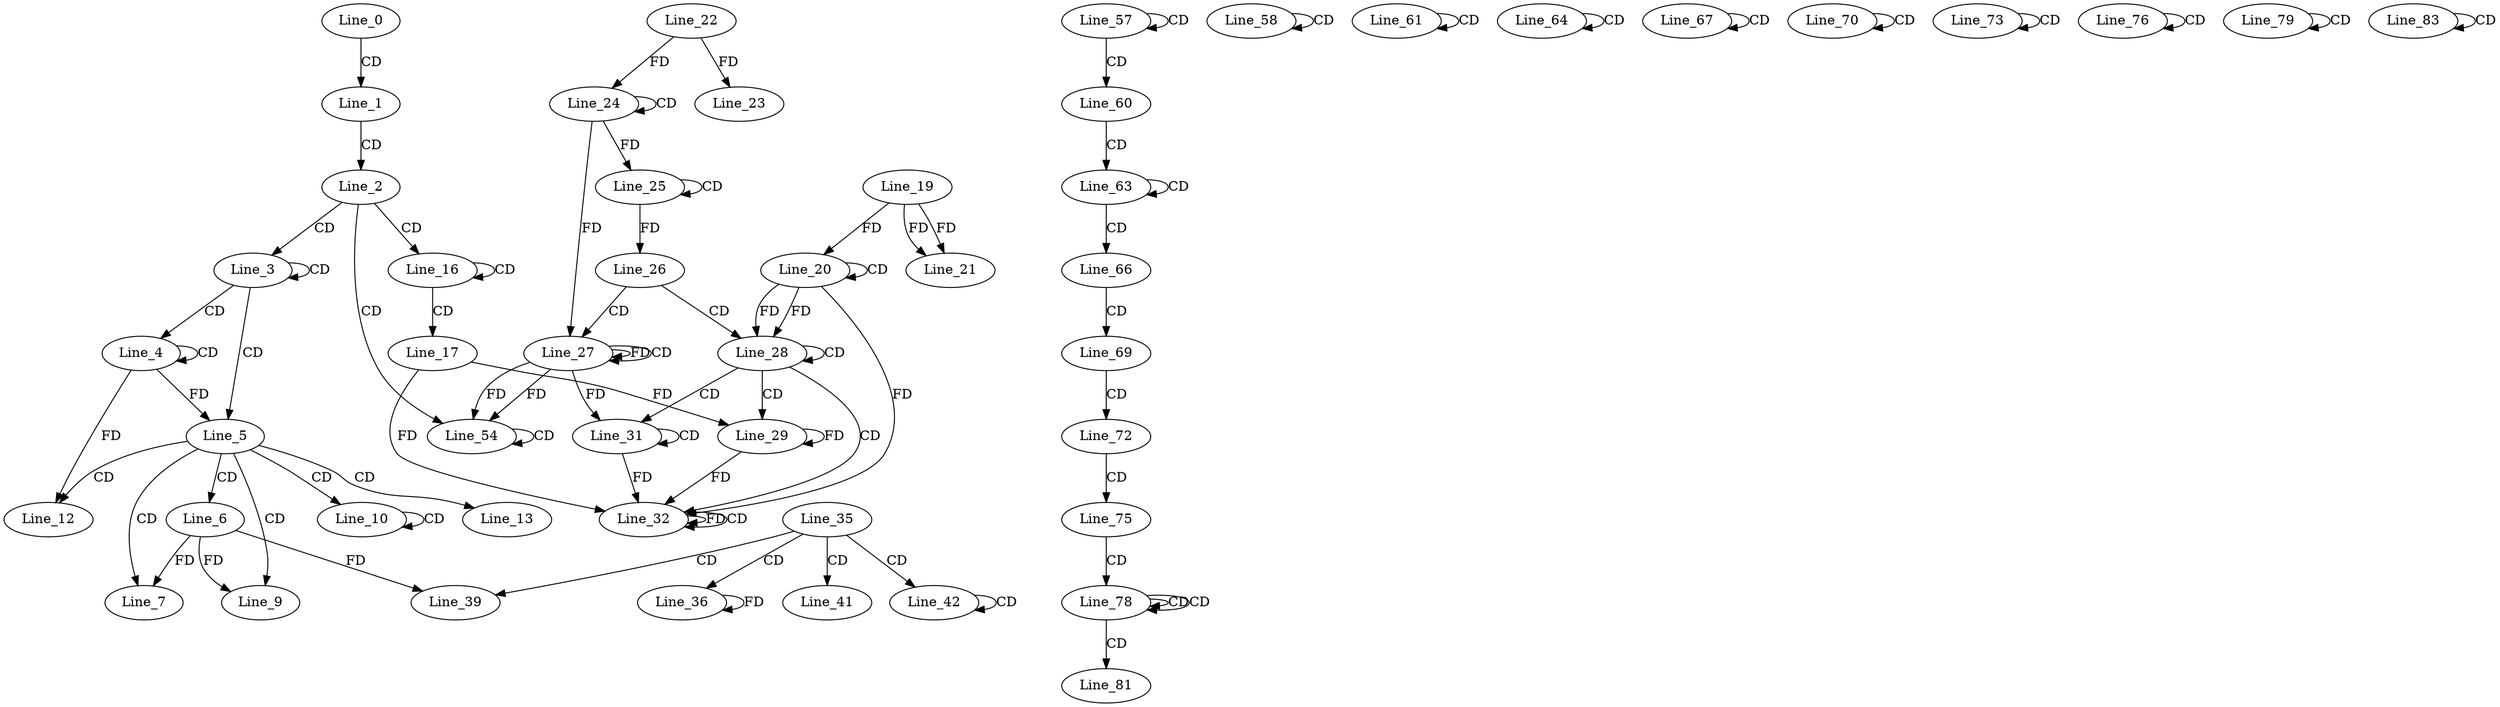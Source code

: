 digraph G {
  Line_0;
  Line_1;
  Line_2;
  Line_3;
  Line_3;
  Line_4;
  Line_4;
  Line_5;
  Line_6;
  Line_7;
  Line_9;
  Line_9;
  Line_10;
  Line_10;
  Line_12;
  Line_12;
  Line_13;
  Line_16;
  Line_16;
  Line_17;
  Line_20;
  Line_20;
  Line_19;
  Line_21;
  Line_21;
  Line_22;
  Line_23;
  Line_24;
  Line_24;
  Line_25;
  Line_25;
  Line_26;
  Line_27;
  Line_27;
  Line_28;
  Line_28;
  Line_29;
  Line_31;
  Line_31;
  Line_31;
  Line_32;
  Line_32;
  Line_35;
  Line_36;
  Line_39;
  Line_41;
  Line_41;
  Line_42;
  Line_42;
  Line_54;
  Line_54;
  Line_57;
  Line_57;
  Line_58;
  Line_58;
  Line_57;
  Line_60;
  Line_61;
  Line_61;
  Line_63;
  Line_63;
  Line_63;
  Line_64;
  Line_64;
  Line_66;
  Line_67;
  Line_67;
  Line_69;
  Line_70;
  Line_70;
  Line_72;
  Line_73;
  Line_73;
  Line_75;
  Line_76;
  Line_76;
  Line_78;
  Line_78;
  Line_78;
  Line_78;
  Line_78;
  Line_79;
  Line_79;
  Line_81;
  Line_83;
  Line_83;
  Line_0 -> Line_1 [ label="CD" ];
  Line_1 -> Line_2 [ label="CD" ];
  Line_2 -> Line_3 [ label="CD" ];
  Line_3 -> Line_3 [ label="CD" ];
  Line_3 -> Line_4 [ label="CD" ];
  Line_4 -> Line_4 [ label="CD" ];
  Line_3 -> Line_5 [ label="CD" ];
  Line_4 -> Line_5 [ label="FD" ];
  Line_5 -> Line_6 [ label="CD" ];
  Line_5 -> Line_7 [ label="CD" ];
  Line_6 -> Line_7 [ label="FD" ];
  Line_5 -> Line_9 [ label="CD" ];
  Line_6 -> Line_9 [ label="FD" ];
  Line_5 -> Line_10 [ label="CD" ];
  Line_10 -> Line_10 [ label="CD" ];
  Line_5 -> Line_12 [ label="CD" ];
  Line_4 -> Line_12 [ label="FD" ];
  Line_5 -> Line_13 [ label="CD" ];
  Line_2 -> Line_16 [ label="CD" ];
  Line_16 -> Line_16 [ label="CD" ];
  Line_16 -> Line_17 [ label="CD" ];
  Line_20 -> Line_20 [ label="CD" ];
  Line_19 -> Line_20 [ label="FD" ];
  Line_19 -> Line_21 [ label="FD" ];
  Line_19 -> Line_21 [ label="FD" ];
  Line_22 -> Line_23 [ label="FD" ];
  Line_24 -> Line_24 [ label="CD" ];
  Line_22 -> Line_24 [ label="FD" ];
  Line_25 -> Line_25 [ label="CD" ];
  Line_24 -> Line_25 [ label="FD" ];
  Line_25 -> Line_26 [ label="FD" ];
  Line_26 -> Line_27 [ label="CD" ];
  Line_27 -> Line_27 [ label="FD" ];
  Line_27 -> Line_27 [ label="CD" ];
  Line_24 -> Line_27 [ label="FD" ];
  Line_26 -> Line_28 [ label="CD" ];
  Line_20 -> Line_28 [ label="FD" ];
  Line_28 -> Line_28 [ label="CD" ];
  Line_20 -> Line_28 [ label="FD" ];
  Line_28 -> Line_29 [ label="CD" ];
  Line_17 -> Line_29 [ label="FD" ];
  Line_29 -> Line_29 [ label="FD" ];
  Line_28 -> Line_31 [ label="CD" ];
  Line_31 -> Line_31 [ label="CD" ];
  Line_27 -> Line_31 [ label="FD" ];
  Line_28 -> Line_32 [ label="CD" ];
  Line_17 -> Line_32 [ label="FD" ];
  Line_29 -> Line_32 [ label="FD" ];
  Line_32 -> Line_32 [ label="FD" ];
  Line_32 -> Line_32 [ label="CD" ];
  Line_20 -> Line_32 [ label="FD" ];
  Line_31 -> Line_32 [ label="FD" ];
  Line_35 -> Line_36 [ label="CD" ];
  Line_36 -> Line_36 [ label="FD" ];
  Line_35 -> Line_39 [ label="CD" ];
  Line_6 -> Line_39 [ label="FD" ];
  Line_35 -> Line_41 [ label="CD" ];
  Line_35 -> Line_42 [ label="CD" ];
  Line_42 -> Line_42 [ label="CD" ];
  Line_2 -> Line_54 [ label="CD" ];
  Line_27 -> Line_54 [ label="FD" ];
  Line_54 -> Line_54 [ label="CD" ];
  Line_27 -> Line_54 [ label="FD" ];
  Line_57 -> Line_57 [ label="CD" ];
  Line_58 -> Line_58 [ label="CD" ];
  Line_57 -> Line_60 [ label="CD" ];
  Line_61 -> Line_61 [ label="CD" ];
  Line_60 -> Line_63 [ label="CD" ];
  Line_63 -> Line_63 [ label="CD" ];
  Line_64 -> Line_64 [ label="CD" ];
  Line_63 -> Line_66 [ label="CD" ];
  Line_67 -> Line_67 [ label="CD" ];
  Line_66 -> Line_69 [ label="CD" ];
  Line_70 -> Line_70 [ label="CD" ];
  Line_69 -> Line_72 [ label="CD" ];
  Line_73 -> Line_73 [ label="CD" ];
  Line_72 -> Line_75 [ label="CD" ];
  Line_76 -> Line_76 [ label="CD" ];
  Line_75 -> Line_78 [ label="CD" ];
  Line_78 -> Line_78 [ label="CD" ];
  Line_78 -> Line_78 [ label="CD" ];
  Line_79 -> Line_79 [ label="CD" ];
  Line_78 -> Line_81 [ label="CD" ];
  Line_83 -> Line_83 [ label="CD" ];
}
